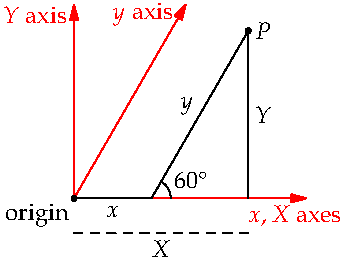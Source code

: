 settings.tex="pdflatex";

texpreamble("\usepackage{amsmath}
\usepackage{amsthm,amssymb}
\usepackage{mathpazo}
\usepackage[svgnames]{xcolor}
");
import graph;


size(0,130);

draw(Label("$x,X$ axes",Relative(0.95),S),(0,0)--6*dir(0),red,Arrow);
draw(Label("$Y$ axis",Relative(0.95),W),(0,0)--5*dir(90),red,Arrow);
draw(Label("$y$ axis",Relative(0.95),W),(0,0)--5*dir(60)/(Sin(60)),red,Arrow);

dot("origin",(0,0),SW);
draw("$x$",(0,0)--(2,0));
draw("$y$",(2,0)+5*dir(60)--(2,0));
draw("$Y$",(2+5/2,0)--(2,0)+5*dir(60));
draw("$X$",(0,-0.9)--(9/2,-0.9),dashed);
draw("60\textdegree",arc((2,0),(2,0)+0.5dir(0),(2,0)+0.5dir(60)));
dot("$P$",(2,0)+5*dir(60));